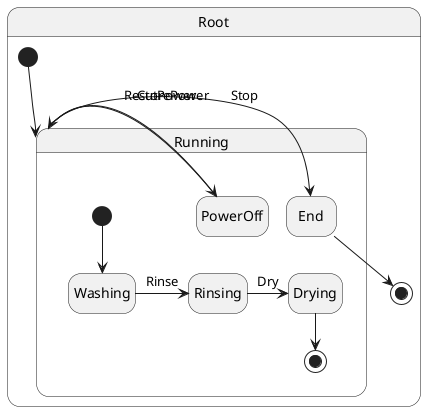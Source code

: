 @startuml
hide empty description

state Root {
    [*] --> Running
    state Running {
        [*] --> Washing
        state Washing
        Washing -> Rinsing : Rinse

        state Rinsing
        Rinsing -> Drying : Dry

        state Drying
        Drying --> [*]

        Running -> End : Stop
        Running -> PowerOff : CutPower
}

    state End
    End --> [*]

    state PowerOff
    PowerOff -> Running : RestorePower

}


@enduml
